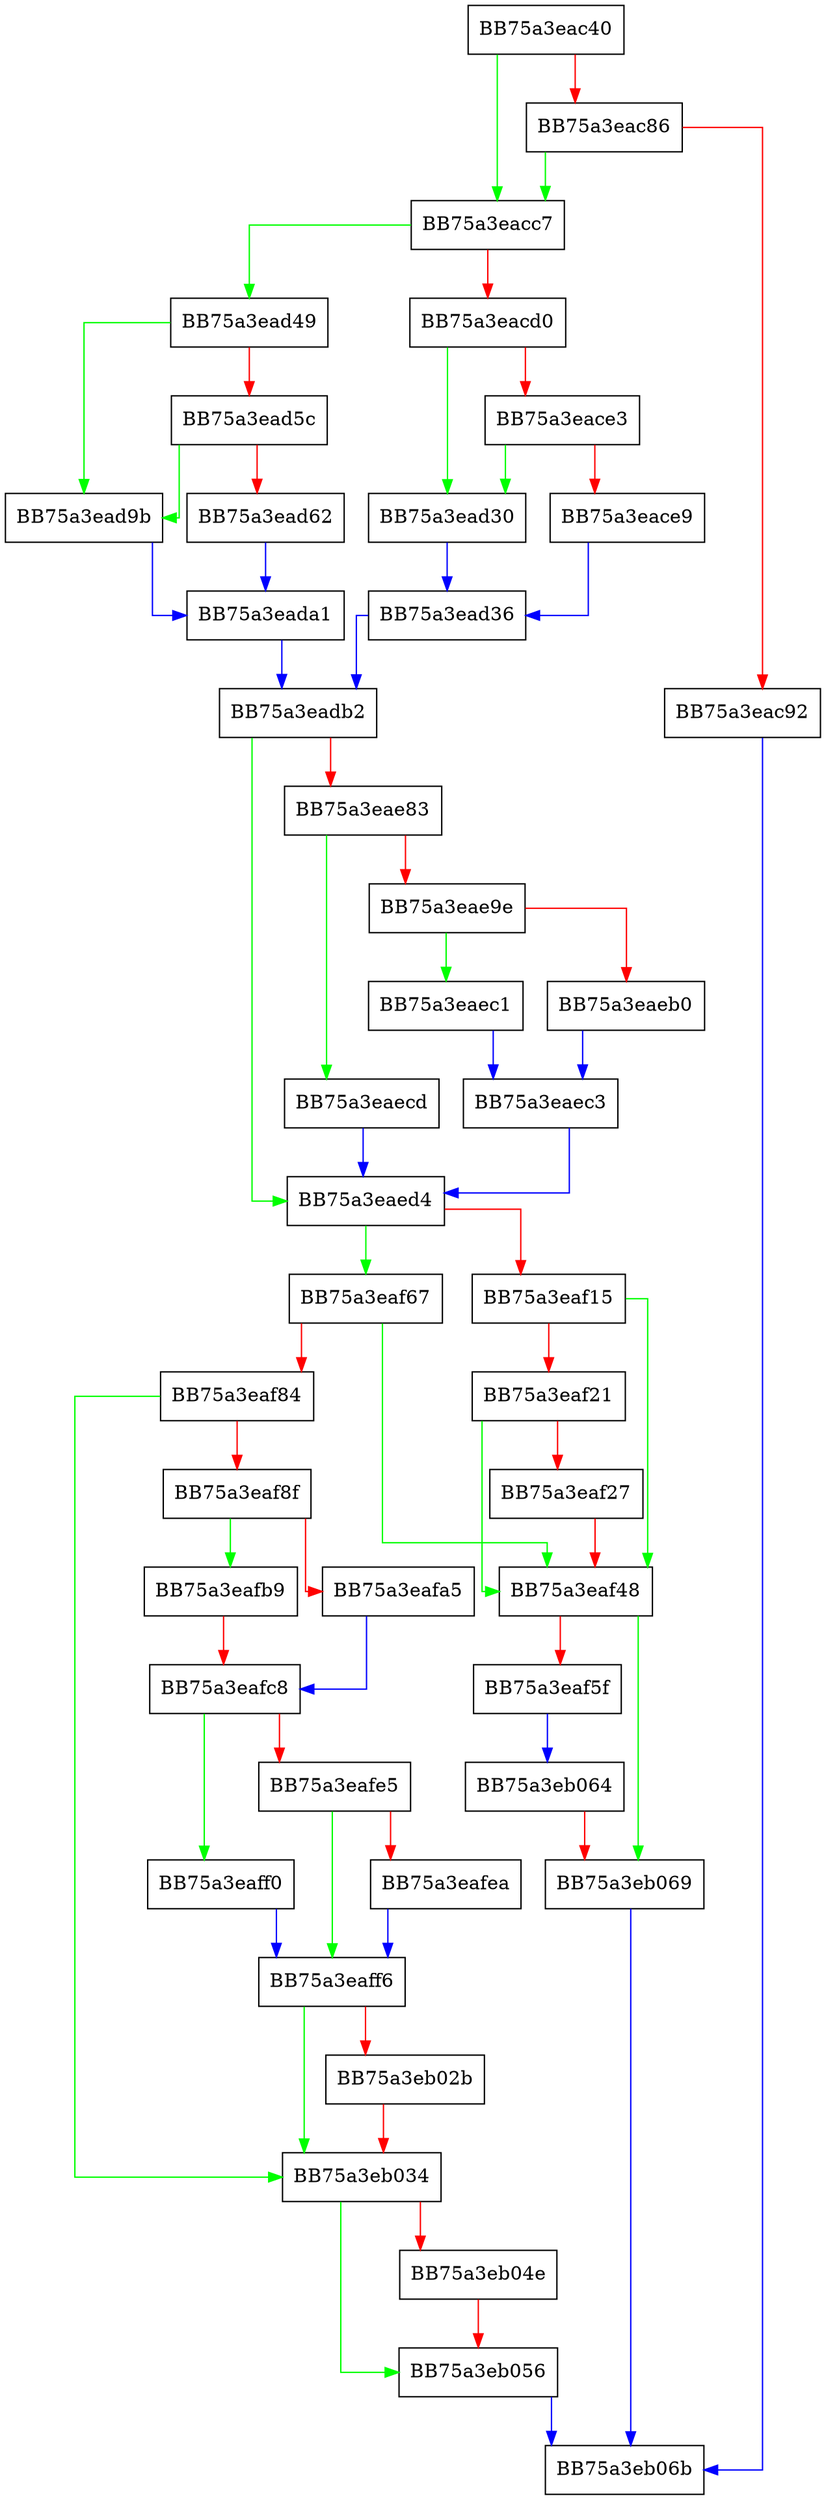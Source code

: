 digraph EmsScan {
  node [shape="box"];
  graph [splines=ortho];
  BB75a3eac40 -> BB75a3eacc7 [color="green"];
  BB75a3eac40 -> BB75a3eac86 [color="red"];
  BB75a3eac86 -> BB75a3eacc7 [color="green"];
  BB75a3eac86 -> BB75a3eac92 [color="red"];
  BB75a3eac92 -> BB75a3eb06b [color="blue"];
  BB75a3eacc7 -> BB75a3ead49 [color="green"];
  BB75a3eacc7 -> BB75a3eacd0 [color="red"];
  BB75a3eacd0 -> BB75a3ead30 [color="green"];
  BB75a3eacd0 -> BB75a3eace3 [color="red"];
  BB75a3eace3 -> BB75a3ead30 [color="green"];
  BB75a3eace3 -> BB75a3eace9 [color="red"];
  BB75a3eace9 -> BB75a3ead36 [color="blue"];
  BB75a3ead30 -> BB75a3ead36 [color="blue"];
  BB75a3ead36 -> BB75a3eadb2 [color="blue"];
  BB75a3ead49 -> BB75a3ead9b [color="green"];
  BB75a3ead49 -> BB75a3ead5c [color="red"];
  BB75a3ead5c -> BB75a3ead9b [color="green"];
  BB75a3ead5c -> BB75a3ead62 [color="red"];
  BB75a3ead62 -> BB75a3eada1 [color="blue"];
  BB75a3ead9b -> BB75a3eada1 [color="blue"];
  BB75a3eada1 -> BB75a3eadb2 [color="blue"];
  BB75a3eadb2 -> BB75a3eaed4 [color="green"];
  BB75a3eadb2 -> BB75a3eae83 [color="red"];
  BB75a3eae83 -> BB75a3eaecd [color="green"];
  BB75a3eae83 -> BB75a3eae9e [color="red"];
  BB75a3eae9e -> BB75a3eaec1 [color="green"];
  BB75a3eae9e -> BB75a3eaeb0 [color="red"];
  BB75a3eaeb0 -> BB75a3eaec3 [color="blue"];
  BB75a3eaec1 -> BB75a3eaec3 [color="blue"];
  BB75a3eaec3 -> BB75a3eaed4 [color="blue"];
  BB75a3eaecd -> BB75a3eaed4 [color="blue"];
  BB75a3eaed4 -> BB75a3eaf67 [color="green"];
  BB75a3eaed4 -> BB75a3eaf15 [color="red"];
  BB75a3eaf15 -> BB75a3eaf48 [color="green"];
  BB75a3eaf15 -> BB75a3eaf21 [color="red"];
  BB75a3eaf21 -> BB75a3eaf48 [color="green"];
  BB75a3eaf21 -> BB75a3eaf27 [color="red"];
  BB75a3eaf27 -> BB75a3eaf48 [color="red"];
  BB75a3eaf48 -> BB75a3eb069 [color="green"];
  BB75a3eaf48 -> BB75a3eaf5f [color="red"];
  BB75a3eaf5f -> BB75a3eb064 [color="blue"];
  BB75a3eaf67 -> BB75a3eaf48 [color="green"];
  BB75a3eaf67 -> BB75a3eaf84 [color="red"];
  BB75a3eaf84 -> BB75a3eb034 [color="green"];
  BB75a3eaf84 -> BB75a3eaf8f [color="red"];
  BB75a3eaf8f -> BB75a3eafb9 [color="green"];
  BB75a3eaf8f -> BB75a3eafa5 [color="red"];
  BB75a3eafa5 -> BB75a3eafc8 [color="blue"];
  BB75a3eafb9 -> BB75a3eafc8 [color="red"];
  BB75a3eafc8 -> BB75a3eaff0 [color="green"];
  BB75a3eafc8 -> BB75a3eafe5 [color="red"];
  BB75a3eafe5 -> BB75a3eaff6 [color="green"];
  BB75a3eafe5 -> BB75a3eafea [color="red"];
  BB75a3eafea -> BB75a3eaff6 [color="blue"];
  BB75a3eaff0 -> BB75a3eaff6 [color="blue"];
  BB75a3eaff6 -> BB75a3eb034 [color="green"];
  BB75a3eaff6 -> BB75a3eb02b [color="red"];
  BB75a3eb02b -> BB75a3eb034 [color="red"];
  BB75a3eb034 -> BB75a3eb056 [color="green"];
  BB75a3eb034 -> BB75a3eb04e [color="red"];
  BB75a3eb04e -> BB75a3eb056 [color="red"];
  BB75a3eb056 -> BB75a3eb06b [color="blue"];
  BB75a3eb064 -> BB75a3eb069 [color="red"];
  BB75a3eb069 -> BB75a3eb06b [color="blue"];
}
